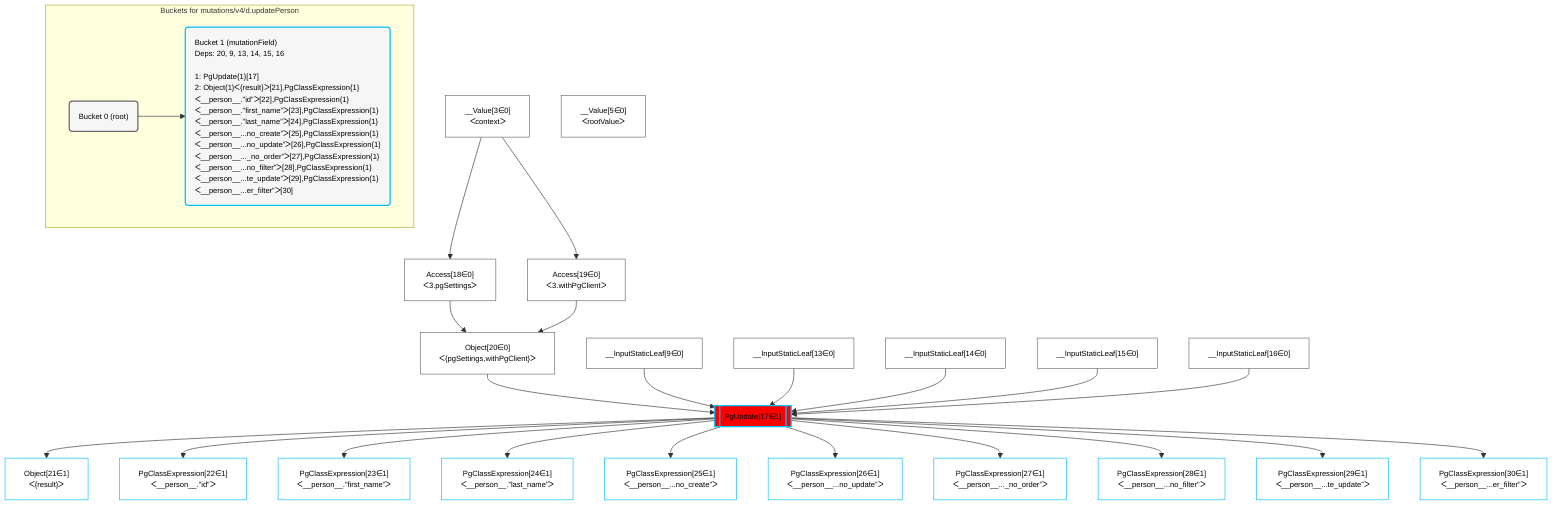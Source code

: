 %%{init: {'themeVariables': { 'fontSize': '12px'}}}%%
graph TD
    classDef path fill:#eee,stroke:#000,color:#000
    classDef plan fill:#fff,stroke-width:1px,color:#000
    classDef itemplan fill:#fff,stroke-width:2px,color:#000
    classDef sideeffectplan fill:#f00,stroke-width:2px,color:#000
    classDef bucket fill:#f6f6f6,color:#000,stroke-width:2px,text-align:left


    %% define steps
    __Value3["__Value[3∈0]<br />ᐸcontextᐳ"]:::plan
    __Value5["__Value[5∈0]<br />ᐸrootValueᐳ"]:::plan
    __InputStaticLeaf9["__InputStaticLeaf[9∈0]"]:::plan
    __InputStaticLeaf13["__InputStaticLeaf[13∈0]"]:::plan
    __InputStaticLeaf14["__InputStaticLeaf[14∈0]"]:::plan
    __InputStaticLeaf15["__InputStaticLeaf[15∈0]"]:::plan
    __InputStaticLeaf16["__InputStaticLeaf[16∈0]"]:::plan
    Access18["Access[18∈0]<br />ᐸ3.pgSettingsᐳ"]:::plan
    Access19["Access[19∈0]<br />ᐸ3.withPgClientᐳ"]:::plan
    Object20["Object[20∈0]<br />ᐸ{pgSettings,withPgClient}ᐳ"]:::plan
    PgUpdate17[["PgUpdate[17∈1]"]]:::sideeffectplan
    Object21["Object[21∈1]<br />ᐸ{result}ᐳ"]:::plan
    PgClassExpression22["PgClassExpression[22∈1]<br />ᐸ__person__.”id”ᐳ"]:::plan
    PgClassExpression23["PgClassExpression[23∈1]<br />ᐸ__person__.”first_name”ᐳ"]:::plan
    PgClassExpression24["PgClassExpression[24∈1]<br />ᐸ__person__.”last_name”ᐳ"]:::plan
    PgClassExpression25["PgClassExpression[25∈1]<br />ᐸ__person__...no_create”ᐳ"]:::plan
    PgClassExpression26["PgClassExpression[26∈1]<br />ᐸ__person__...no_update”ᐳ"]:::plan
    PgClassExpression27["PgClassExpression[27∈1]<br />ᐸ__person__..._no_order”ᐳ"]:::plan
    PgClassExpression28["PgClassExpression[28∈1]<br />ᐸ__person__...no_filter”ᐳ"]:::plan
    PgClassExpression29["PgClassExpression[29∈1]<br />ᐸ__person__...te_update”ᐳ"]:::plan
    PgClassExpression30["PgClassExpression[30∈1]<br />ᐸ__person__...er_filter”ᐳ"]:::plan

    %% plan dependencies
    __Value3 --> Access18
    __Value3 --> Access19
    Access18 & Access19 --> Object20
    Object20 & __InputStaticLeaf9 & __InputStaticLeaf13 & __InputStaticLeaf14 & __InputStaticLeaf15 & __InputStaticLeaf16 --> PgUpdate17
    PgUpdate17 --> Object21
    PgUpdate17 --> PgClassExpression22
    PgUpdate17 --> PgClassExpression23
    PgUpdate17 --> PgClassExpression24
    PgUpdate17 --> PgClassExpression25
    PgUpdate17 --> PgClassExpression26
    PgUpdate17 --> PgClassExpression27
    PgUpdate17 --> PgClassExpression28
    PgUpdate17 --> PgClassExpression29
    PgUpdate17 --> PgClassExpression30

    subgraph "Buckets for mutations/v4/d.updatePerson"
    Bucket0("Bucket 0 (root)"):::bucket
    classDef bucket0 stroke:#696969
    class Bucket0,__Value3,__Value5,__InputStaticLeaf9,__InputStaticLeaf13,__InputStaticLeaf14,__InputStaticLeaf15,__InputStaticLeaf16,Access18,Access19,Object20 bucket0
    Bucket1("Bucket 1 (mutationField)<br />Deps: 20, 9, 13, 14, 15, 16<br /><br />1: PgUpdate{1}[17]<br />2: Object{1}ᐸ{result}ᐳ[21],PgClassExpression{1}ᐸ__person__.”id”ᐳ[22],PgClassExpression{1}ᐸ__person__.”first_name”ᐳ[23],PgClassExpression{1}ᐸ__person__.”last_name”ᐳ[24],PgClassExpression{1}ᐸ__person__...no_create”ᐳ[25],PgClassExpression{1}ᐸ__person__...no_update”ᐳ[26],PgClassExpression{1}ᐸ__person__..._no_order”ᐳ[27],PgClassExpression{1}ᐸ__person__...no_filter”ᐳ[28],PgClassExpression{1}ᐸ__person__...te_update”ᐳ[29],PgClassExpression{1}ᐸ__person__...er_filter”ᐳ[30]"):::bucket
    classDef bucket1 stroke:#00bfff
    class Bucket1,PgUpdate17,Object21,PgClassExpression22,PgClassExpression23,PgClassExpression24,PgClassExpression25,PgClassExpression26,PgClassExpression27,PgClassExpression28,PgClassExpression29,PgClassExpression30 bucket1
    Bucket0 --> Bucket1
    end